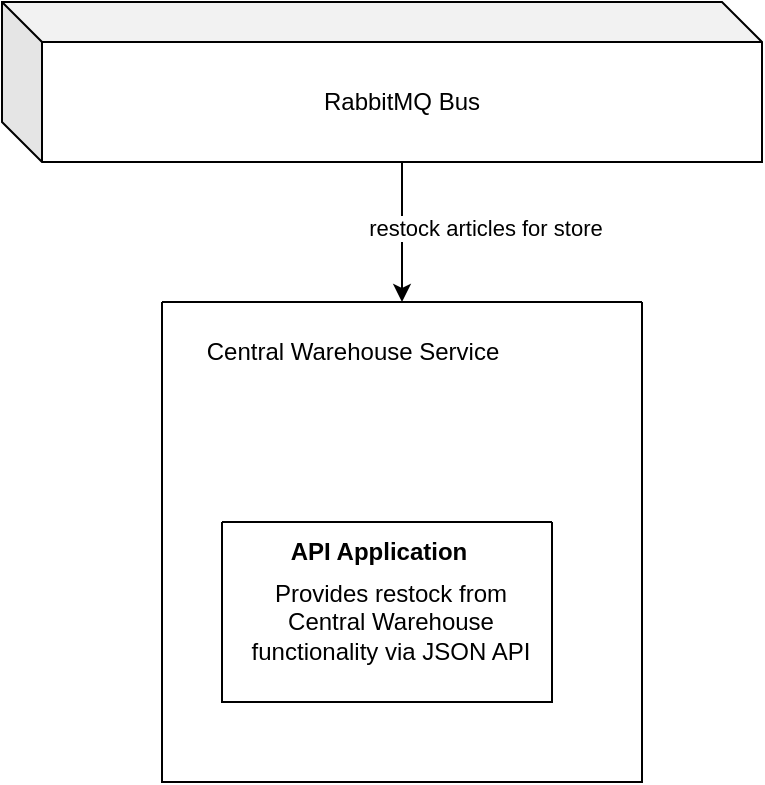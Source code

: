 <mxfile version="24.7.17">
  <diagram name="Seite-1" id="_-sck4_l5p5e1OC5Yd3Q">
    <mxGraphModel dx="909" dy="626" grid="1" gridSize="10" guides="1" tooltips="1" connect="1" arrows="1" fold="1" page="1" pageScale="1" pageWidth="827" pageHeight="1169" math="0" shadow="0">
      <root>
        <mxCell id="0" />
        <mxCell id="1" parent="0" />
        <mxCell id="38DfvZ9e4yOvHzWPWQ-h-1" value="" style="swimlane;startSize=0;" vertex="1" parent="1">
          <mxGeometry x="280" y="210" width="240" height="240" as="geometry" />
        </mxCell>
        <mxCell id="38DfvZ9e4yOvHzWPWQ-h-2" value="Central Warehouse Service" style="text;html=1;align=center;verticalAlign=middle;resizable=0;points=[];autosize=1;strokeColor=none;fillColor=none;" vertex="1" parent="38DfvZ9e4yOvHzWPWQ-h-1">
          <mxGeometry x="10" y="10" width="170" height="30" as="geometry" />
        </mxCell>
        <mxCell id="38DfvZ9e4yOvHzWPWQ-h-5" value="" style="swimlane;startSize=0;" vertex="1" parent="38DfvZ9e4yOvHzWPWQ-h-1">
          <mxGeometry x="30" y="110" width="165" height="90" as="geometry" />
        </mxCell>
        <mxCell id="38DfvZ9e4yOvHzWPWQ-h-8" value="Provides restock from&lt;br&gt;Central Warehouse&lt;br&gt;functionality via JSON API" style="text;html=1;align=center;verticalAlign=middle;resizable=0;points=[];autosize=1;strokeColor=none;fillColor=none;" vertex="1" parent="38DfvZ9e4yOvHzWPWQ-h-5">
          <mxGeometry x="4" y="20" width="160" height="60" as="geometry" />
        </mxCell>
        <mxCell id="38DfvZ9e4yOvHzWPWQ-h-7" value="&lt;b&gt;API Application&lt;/b&gt;" style="text;html=1;align=center;verticalAlign=middle;resizable=0;points=[];autosize=1;strokeColor=none;fillColor=none;" vertex="1" parent="38DfvZ9e4yOvHzWPWQ-h-5">
          <mxGeometry x="22.5" width="110" height="30" as="geometry" />
        </mxCell>
        <mxCell id="38DfvZ9e4yOvHzWPWQ-h-3" value="RabbitMQ Bus" style="shape=cube;whiteSpace=wrap;html=1;boundedLbl=1;backgroundOutline=1;darkOpacity=0.05;darkOpacity2=0.1;" vertex="1" parent="1">
          <mxGeometry x="200" y="60" width="380" height="80" as="geometry" />
        </mxCell>
        <mxCell id="38DfvZ9e4yOvHzWPWQ-h-10" value="" style="endArrow=classic;html=1;rounded=0;exitX=0;exitY=0;exitDx=200;exitDy=80;exitPerimeter=0;entryX=0.5;entryY=0;entryDx=0;entryDy=0;" edge="1" parent="1" source="38DfvZ9e4yOvHzWPWQ-h-3" target="38DfvZ9e4yOvHzWPWQ-h-1">
          <mxGeometry width="50" height="50" relative="1" as="geometry">
            <mxPoint x="420" y="300" as="sourcePoint" />
            <mxPoint x="470" y="250" as="targetPoint" />
          </mxGeometry>
        </mxCell>
        <mxCell id="38DfvZ9e4yOvHzWPWQ-h-11" value="restock articles for store&amp;nbsp;" style="edgeLabel;html=1;align=center;verticalAlign=middle;resizable=0;points=[];" vertex="1" connectable="0" parent="38DfvZ9e4yOvHzWPWQ-h-10">
          <mxGeometry x="-0.056" y="1" relative="1" as="geometry">
            <mxPoint x="42" as="offset" />
          </mxGeometry>
        </mxCell>
      </root>
    </mxGraphModel>
  </diagram>
</mxfile>
